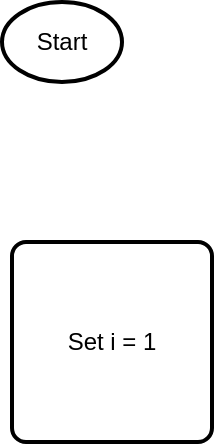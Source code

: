 <mxfile version="24.7.17">
  <diagram name="Insertion" id="GM0IoPJMHAka297Z_u7K">
    <mxGraphModel dx="1050" dy="557" grid="1" gridSize="10" guides="1" tooltips="1" connect="1" arrows="1" fold="1" page="1" pageScale="1" pageWidth="850" pageHeight="1100" math="0" shadow="0">
      <root>
        <mxCell id="0" />
        <mxCell id="1" parent="0" />
        <mxCell id="3Fh8BzDga21doBySbWzS-1" value="Start" style="strokeWidth=2;html=1;shape=mxgraph.flowchart.start_1;whiteSpace=wrap;" vertex="1" parent="1">
          <mxGeometry x="365" y="50" width="60" height="40" as="geometry" />
        </mxCell>
        <mxCell id="3Fh8BzDga21doBySbWzS-2" value="Set i = 1" style="rounded=1;whiteSpace=wrap;html=1;absoluteArcSize=1;arcSize=14;strokeWidth=2;" vertex="1" parent="1">
          <mxGeometry x="370" y="170" width="100" height="100" as="geometry" />
        </mxCell>
      </root>
    </mxGraphModel>
  </diagram>
</mxfile>
